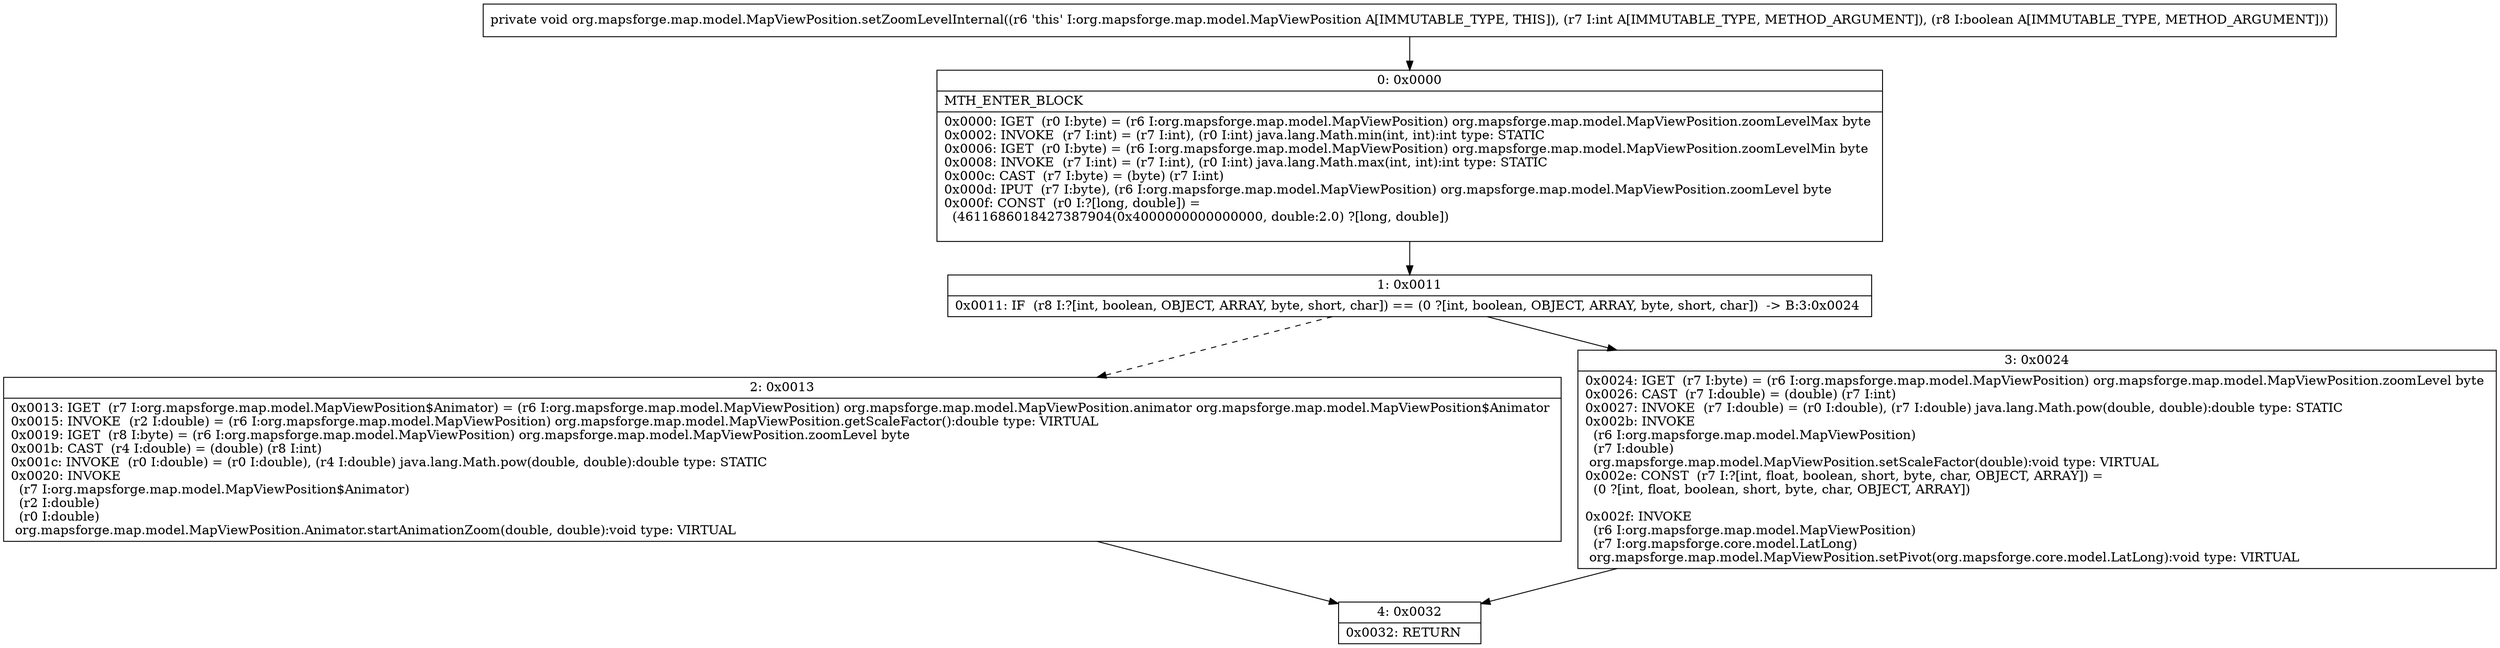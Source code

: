 digraph "CFG fororg.mapsforge.map.model.MapViewPosition.setZoomLevelInternal(IZ)V" {
Node_0 [shape=record,label="{0\:\ 0x0000|MTH_ENTER_BLOCK\l|0x0000: IGET  (r0 I:byte) = (r6 I:org.mapsforge.map.model.MapViewPosition) org.mapsforge.map.model.MapViewPosition.zoomLevelMax byte \l0x0002: INVOKE  (r7 I:int) = (r7 I:int), (r0 I:int) java.lang.Math.min(int, int):int type: STATIC \l0x0006: IGET  (r0 I:byte) = (r6 I:org.mapsforge.map.model.MapViewPosition) org.mapsforge.map.model.MapViewPosition.zoomLevelMin byte \l0x0008: INVOKE  (r7 I:int) = (r7 I:int), (r0 I:int) java.lang.Math.max(int, int):int type: STATIC \l0x000c: CAST  (r7 I:byte) = (byte) (r7 I:int) \l0x000d: IPUT  (r7 I:byte), (r6 I:org.mapsforge.map.model.MapViewPosition) org.mapsforge.map.model.MapViewPosition.zoomLevel byte \l0x000f: CONST  (r0 I:?[long, double]) = \l  (4611686018427387904(0x4000000000000000, double:2.0) ?[long, double])\l \l}"];
Node_1 [shape=record,label="{1\:\ 0x0011|0x0011: IF  (r8 I:?[int, boolean, OBJECT, ARRAY, byte, short, char]) == (0 ?[int, boolean, OBJECT, ARRAY, byte, short, char])  \-\> B:3:0x0024 \l}"];
Node_2 [shape=record,label="{2\:\ 0x0013|0x0013: IGET  (r7 I:org.mapsforge.map.model.MapViewPosition$Animator) = (r6 I:org.mapsforge.map.model.MapViewPosition) org.mapsforge.map.model.MapViewPosition.animator org.mapsforge.map.model.MapViewPosition$Animator \l0x0015: INVOKE  (r2 I:double) = (r6 I:org.mapsforge.map.model.MapViewPosition) org.mapsforge.map.model.MapViewPosition.getScaleFactor():double type: VIRTUAL \l0x0019: IGET  (r8 I:byte) = (r6 I:org.mapsforge.map.model.MapViewPosition) org.mapsforge.map.model.MapViewPosition.zoomLevel byte \l0x001b: CAST  (r4 I:double) = (double) (r8 I:int) \l0x001c: INVOKE  (r0 I:double) = (r0 I:double), (r4 I:double) java.lang.Math.pow(double, double):double type: STATIC \l0x0020: INVOKE  \l  (r7 I:org.mapsforge.map.model.MapViewPosition$Animator)\l  (r2 I:double)\l  (r0 I:double)\l org.mapsforge.map.model.MapViewPosition.Animator.startAnimationZoom(double, double):void type: VIRTUAL \l}"];
Node_3 [shape=record,label="{3\:\ 0x0024|0x0024: IGET  (r7 I:byte) = (r6 I:org.mapsforge.map.model.MapViewPosition) org.mapsforge.map.model.MapViewPosition.zoomLevel byte \l0x0026: CAST  (r7 I:double) = (double) (r7 I:int) \l0x0027: INVOKE  (r7 I:double) = (r0 I:double), (r7 I:double) java.lang.Math.pow(double, double):double type: STATIC \l0x002b: INVOKE  \l  (r6 I:org.mapsforge.map.model.MapViewPosition)\l  (r7 I:double)\l org.mapsforge.map.model.MapViewPosition.setScaleFactor(double):void type: VIRTUAL \l0x002e: CONST  (r7 I:?[int, float, boolean, short, byte, char, OBJECT, ARRAY]) = \l  (0 ?[int, float, boolean, short, byte, char, OBJECT, ARRAY])\l \l0x002f: INVOKE  \l  (r6 I:org.mapsforge.map.model.MapViewPosition)\l  (r7 I:org.mapsforge.core.model.LatLong)\l org.mapsforge.map.model.MapViewPosition.setPivot(org.mapsforge.core.model.LatLong):void type: VIRTUAL \l}"];
Node_4 [shape=record,label="{4\:\ 0x0032|0x0032: RETURN   \l}"];
MethodNode[shape=record,label="{private void org.mapsforge.map.model.MapViewPosition.setZoomLevelInternal((r6 'this' I:org.mapsforge.map.model.MapViewPosition A[IMMUTABLE_TYPE, THIS]), (r7 I:int A[IMMUTABLE_TYPE, METHOD_ARGUMENT]), (r8 I:boolean A[IMMUTABLE_TYPE, METHOD_ARGUMENT])) }"];
MethodNode -> Node_0;
Node_0 -> Node_1;
Node_1 -> Node_2[style=dashed];
Node_1 -> Node_3;
Node_2 -> Node_4;
Node_3 -> Node_4;
}

